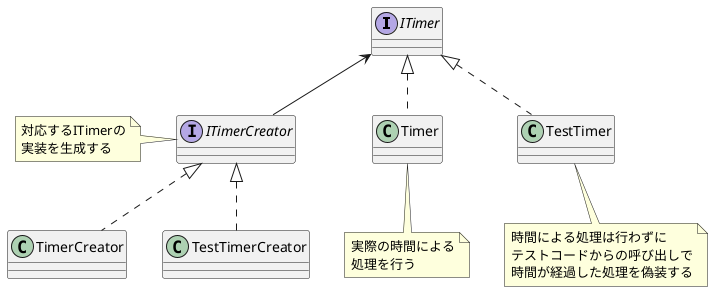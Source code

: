 @startuml timer_class

interface ITimer
class Timer
note bottom
  実際の時間による
  処理を行う
endnote

class TestTimer
note bottom
  時間による処理は行わずに
  テストコードからの呼び出しで
  時間が経過した処理を偽装する
endnote

interface ITimerCreator
note left
  対応するITimerの
  実装を生成する
endnote

class TimerCreator
class TestTimerCreator

ITimer <|.. Timer
ITimer <|.. TestTimer
ITimerCreator <|.. TimerCreator
ITimerCreator <|.. TestTimerCreator
ITimer <-- ITimerCreator

@enduml